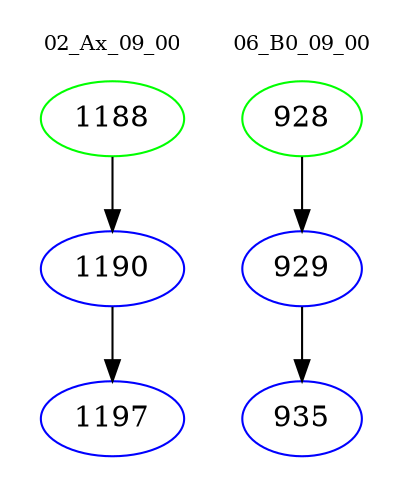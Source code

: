 digraph{
subgraph cluster_0 {
color = white
label = "02_Ax_09_00";
fontsize=10;
T0_1188 [label="1188", color="green"]
T0_1188 -> T0_1190 [color="black"]
T0_1190 [label="1190", color="blue"]
T0_1190 -> T0_1197 [color="black"]
T0_1197 [label="1197", color="blue"]
}
subgraph cluster_1 {
color = white
label = "06_B0_09_00";
fontsize=10;
T1_928 [label="928", color="green"]
T1_928 -> T1_929 [color="black"]
T1_929 [label="929", color="blue"]
T1_929 -> T1_935 [color="black"]
T1_935 [label="935", color="blue"]
}
}
